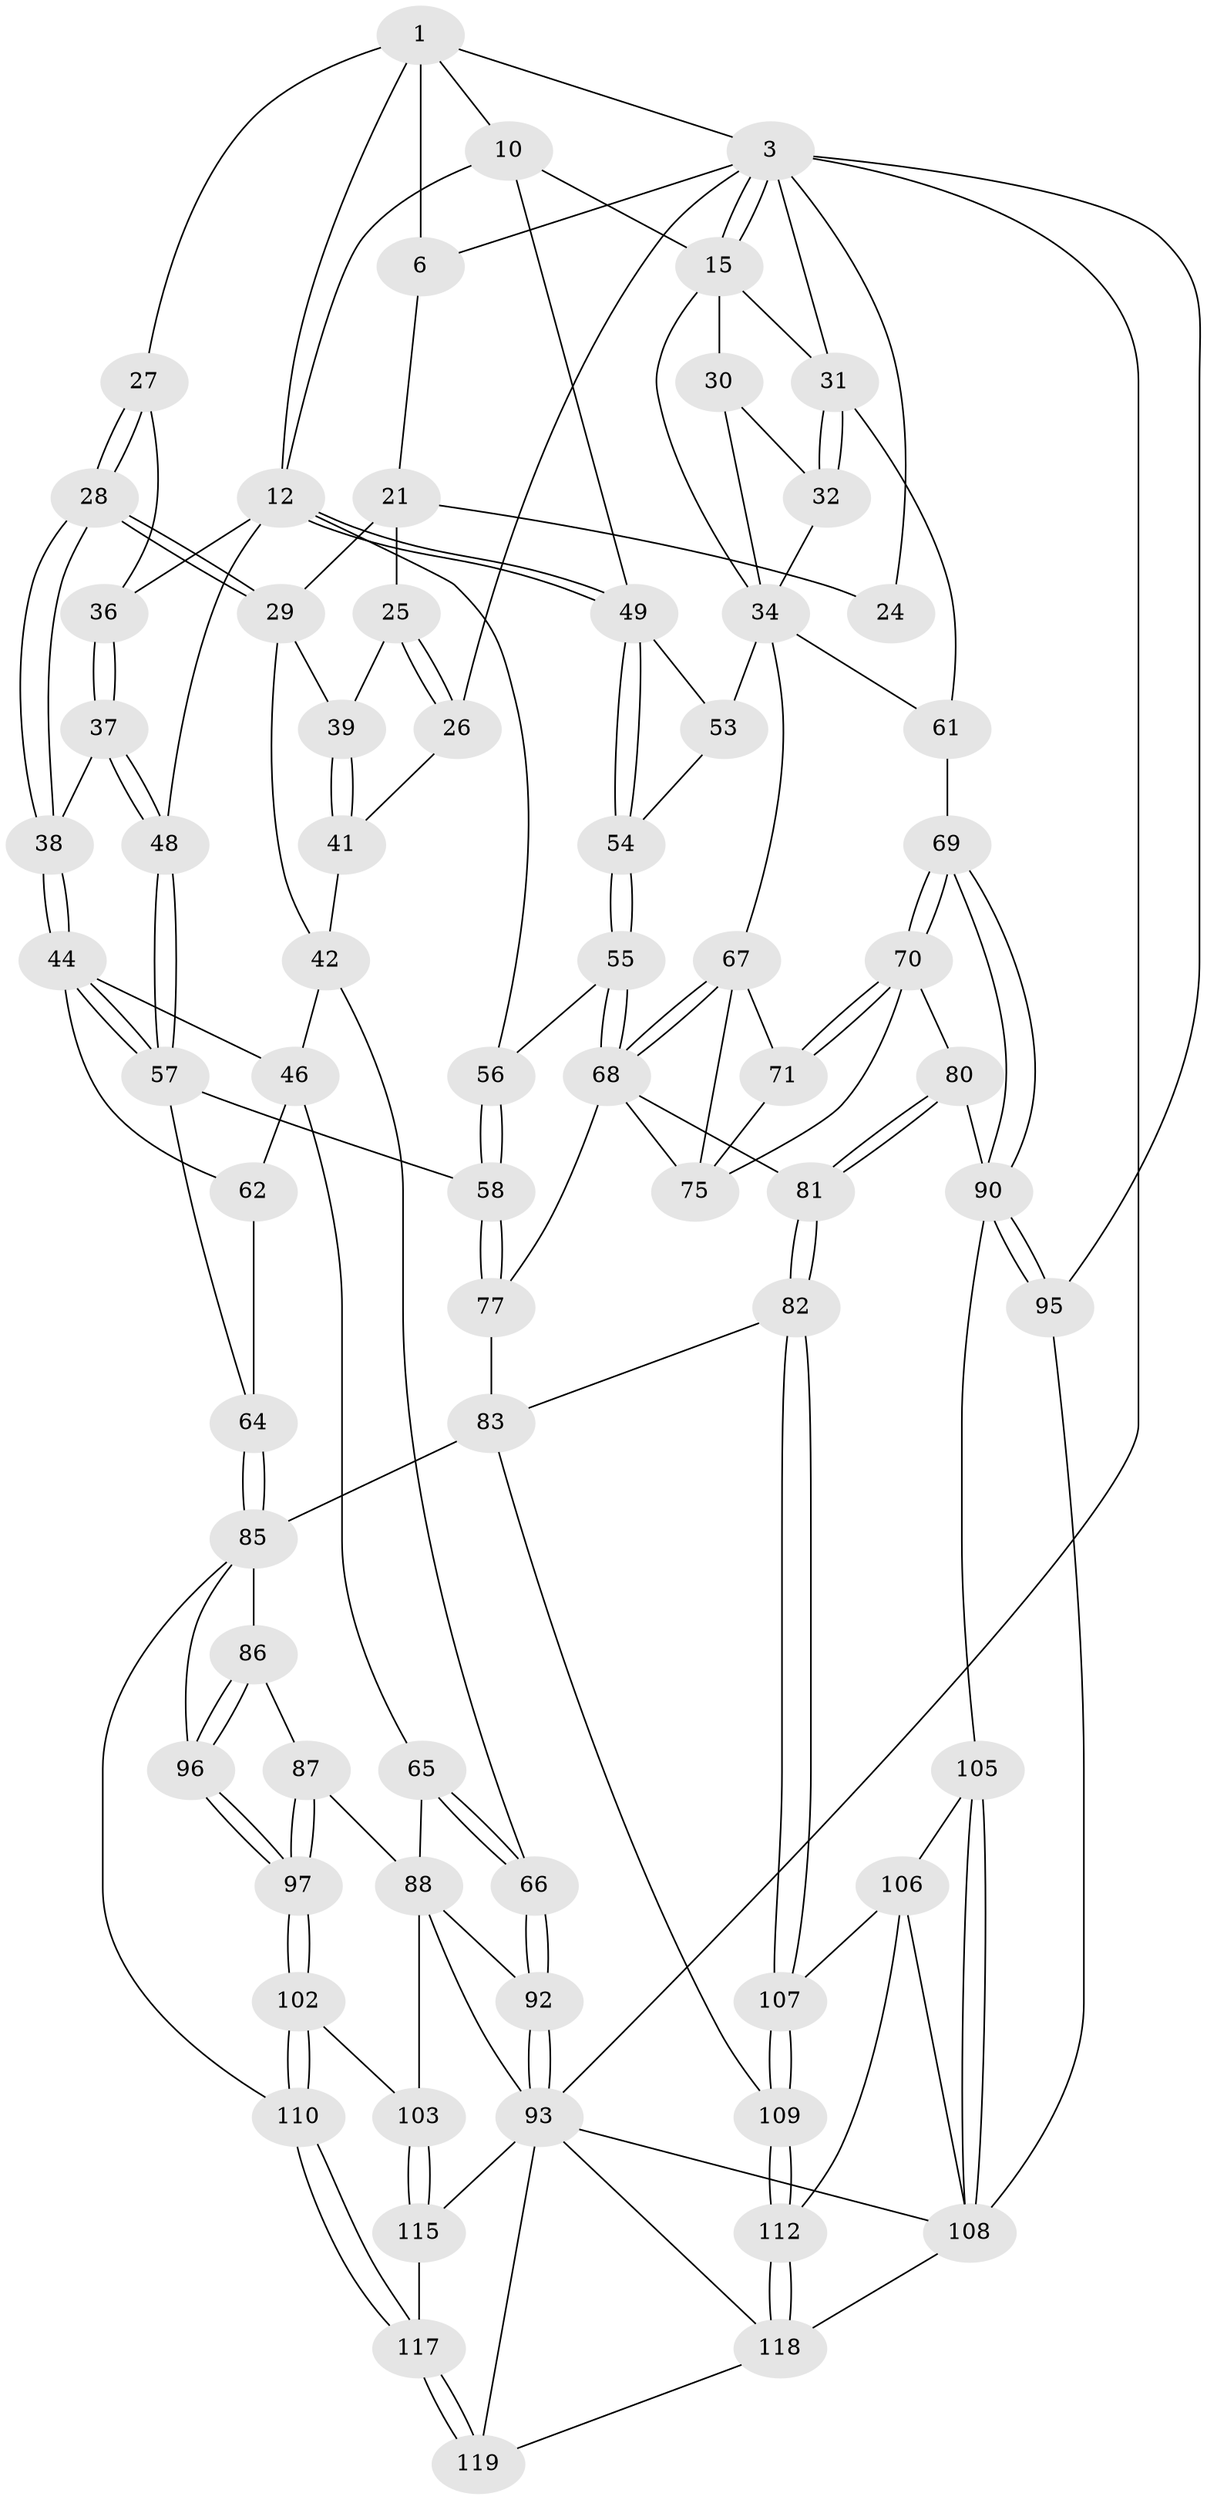 // original degree distribution, {3: 0.024793388429752067, 4: 0.256198347107438, 6: 0.24793388429752067, 5: 0.47107438016528924}
// Generated by graph-tools (version 1.1) at 2025/21/03/04/25 18:21:38]
// undirected, 72 vertices, 171 edges
graph export_dot {
graph [start="1"]
  node [color=gray90,style=filled];
  1 [pos="+0.5501171497945181+0",super="+2+7"];
  3 [pos="+1+0",super="+4+76"];
  6 [pos="+0.22582315996711008+0",super="+9"];
  10 [pos="+0.8947253882069783+0",super="+11"];
  12 [pos="+0.5981801097455356+0.17188697516104473",super="+13"];
  15 [pos="+1+0.15477120627899893",super="+16"];
  21 [pos="+0+0",super="+22"];
  24 [pos="+0+0"];
  25 [pos="+0.09662204374539407+0.14198575226921648"];
  26 [pos="+0+0.2387648363997945"];
  27 [pos="+0.3332196985846636+0.16863382515475198"];
  28 [pos="+0.2428699822695406+0.2445568200067394"];
  29 [pos="+0.1848456042543214+0.16505730895570508",super="+40"];
  30 [pos="+0.921547110721208+0.1484794463182795",super="+33"];
  31 [pos="+1+0.1650155039243968",super="+60"];
  32 [pos="+0.9668095141418767+0.18360177244208395"];
  34 [pos="+0.8681202794406212+0.25536933369538967",super="+35"];
  36 [pos="+0.35820941835644504+0.1760556892176071"];
  37 [pos="+0.3705744893667468+0.2652187230462153"];
  38 [pos="+0.24635651798619126+0.25620943749470065"];
  39 [pos="+0.13047214606685334+0.16212932314486997"];
  41 [pos="+0+0.3427620468166328"];
  42 [pos="+0.049324083777637855+0.3237116562512368",super="+43"];
  44 [pos="+0.23057959241606107+0.3157413049986909",super="+45"];
  46 [pos="+0.1803592059635923+0.33448776438975697",super="+63"];
  48 [pos="+0.4133511455275373+0.2866190903127345"];
  49 [pos="+0.6023094600820923+0.17594863162835306",super="+50"];
  53 [pos="+0.7849104181329098+0.3726276340118987"];
  54 [pos="+0.6139099108155925+0.359801971185376"];
  55 [pos="+0.6020173342889168+0.3863116366862645"];
  56 [pos="+0.43934368210745195+0.31986300478676505"];
  57 [pos="+0.3515706283723404+0.3742591457073052",super="+59"];
  58 [pos="+0.4732646682065056+0.46173757420589795"];
  61 [pos="+1+0.4446131983915936"];
  62 [pos="+0.2538275026806757+0.4651490689431752"];
  64 [pos="+0.31904846468493503+0.47678381265926983"];
  65 [pos="+0.12506592110354076+0.5356438196103417"];
  66 [pos="+0+0.5126903177811345"];
  67 [pos="+0.765652945878631+0.43539643269387457",super="+72"];
  68 [pos="+0.5940742189935885+0.4139473389621222",super="+73"];
  69 [pos="+0.9141744534414834+0.5557436973005146"];
  70 [pos="+0.7811914383757057+0.5227966806934925",super="+79"];
  71 [pos="+0.7665149757333802+0.49830282137940796"];
  75 [pos="+0.677110217790341+0.48865634062362595",super="+78"];
  77 [pos="+0.5053605272523014+0.4800222048124776"];
  80 [pos="+0.718919728169848+0.6379249385333257"];
  81 [pos="+0.6392336464200868+0.6601485490090858"];
  82 [pos="+0.6347886225830237+0.663243773879514"];
  83 [pos="+0.5110575869064429+0.59531504698014",super="+99+84"];
  85 [pos="+0.33835445435852946+0.6046762375888939",super="+89"];
  86 [pos="+0.3286906514908013+0.6108389396019902"];
  87 [pos="+0.19698168449587378+0.6085862392806461"];
  88 [pos="+0.18248022389668211+0.6046479132733623",super="+101"];
  90 [pos="+0.9032927757973072+0.5735284455248679",super="+91"];
  92 [pos="+0+0.6621566909668412"];
  93 [pos="+0+0.951267263996592",super="+94"];
  95 [pos="+0.9322463440348909+0.8359170358634974"];
  96 [pos="+0.3101584110190918+0.6927761298106299"];
  97 [pos="+0.2790424428552815+0.7435419710622365"];
  102 [pos="+0.2652272398026259+0.8033903945895362"];
  103 [pos="+0.22099070906749002+0.8104498866160513"];
  105 [pos="+0.8135235674548564+0.7791840560023807"];
  106 [pos="+0.6856586356152574+0.7997969873962066",super="+111"];
  107 [pos="+0.6338553309357784+0.6738758989989414"];
  108 [pos="+0.9116129064238333+0.843876024009199",super="+113"];
  109 [pos="+0.47802174491015564+0.8246974138260131"];
  110 [pos="+0.33007721254094563+0.8336945930650586"];
  112 [pos="+0.520539803320288+0.8874681724524512"];
  115 [pos="+0.1504254306639237+0.921605517907165"];
  117 [pos="+0.3273274623803221+0.9595638605262863"];
  118 [pos="+0.48532001564598537+1",super="+121"];
  119 [pos="+0.4044572011906054+1"];
  1 -- 10;
  1 -- 3;
  1 -- 27;
  1 -- 6;
  1 -- 12;
  3 -- 15;
  3 -- 15;
  3 -- 6;
  3 -- 24;
  3 -- 26;
  3 -- 93 [weight=2];
  3 -- 95;
  3 -- 31;
  6 -- 21;
  10 -- 15 [weight=2];
  10 -- 49;
  10 -- 12;
  12 -- 49;
  12 -- 49;
  12 -- 48;
  12 -- 36;
  12 -- 56;
  15 -- 31;
  15 -- 34;
  15 -- 30 [weight=2];
  21 -- 25;
  21 -- 24;
  21 -- 29;
  25 -- 26;
  25 -- 26;
  25 -- 39;
  26 -- 41;
  27 -- 28;
  27 -- 28;
  27 -- 36;
  28 -- 29;
  28 -- 29;
  28 -- 38;
  28 -- 38;
  29 -- 42;
  29 -- 39;
  30 -- 32;
  30 -- 34;
  31 -- 32;
  31 -- 32;
  31 -- 61;
  32 -- 34;
  34 -- 67;
  34 -- 53;
  34 -- 61;
  36 -- 37;
  36 -- 37;
  37 -- 38;
  37 -- 48;
  37 -- 48;
  38 -- 44;
  38 -- 44;
  39 -- 41;
  39 -- 41;
  41 -- 42;
  42 -- 46;
  42 -- 66;
  44 -- 57;
  44 -- 57;
  44 -- 46;
  44 -- 62;
  46 -- 65;
  46 -- 62;
  48 -- 57;
  48 -- 57;
  49 -- 54;
  49 -- 54;
  49 -- 53;
  53 -- 54;
  54 -- 55;
  54 -- 55;
  55 -- 56;
  55 -- 68;
  55 -- 68;
  56 -- 58;
  56 -- 58;
  57 -- 64;
  57 -- 58;
  58 -- 77;
  58 -- 77;
  61 -- 69;
  62 -- 64;
  64 -- 85;
  64 -- 85;
  65 -- 66;
  65 -- 66;
  65 -- 88;
  66 -- 92;
  66 -- 92;
  67 -- 68;
  67 -- 68;
  67 -- 75;
  67 -- 71;
  68 -- 81;
  68 -- 75;
  68 -- 77;
  69 -- 70;
  69 -- 70;
  69 -- 90;
  69 -- 90;
  70 -- 71;
  70 -- 71;
  70 -- 80;
  70 -- 75;
  71 -- 75;
  77 -- 83;
  80 -- 81;
  80 -- 81;
  80 -- 90;
  81 -- 82;
  81 -- 82;
  82 -- 83;
  82 -- 107;
  82 -- 107;
  83 -- 109;
  83 -- 85 [weight=2];
  85 -- 86;
  85 -- 96;
  85 -- 110;
  86 -- 87;
  86 -- 96;
  86 -- 96;
  87 -- 88;
  87 -- 97;
  87 -- 97;
  88 -- 92;
  88 -- 93;
  88 -- 103;
  90 -- 95;
  90 -- 95;
  90 -- 105;
  92 -- 93;
  92 -- 93;
  93 -- 108;
  93 -- 115;
  93 -- 118;
  93 -- 119;
  95 -- 108;
  96 -- 97;
  96 -- 97;
  97 -- 102;
  97 -- 102;
  102 -- 103;
  102 -- 110;
  102 -- 110;
  103 -- 115;
  103 -- 115;
  105 -- 106;
  105 -- 108;
  105 -- 108;
  106 -- 107;
  106 -- 112;
  106 -- 108;
  107 -- 109;
  107 -- 109;
  108 -- 118;
  109 -- 112;
  109 -- 112;
  110 -- 117;
  110 -- 117;
  112 -- 118;
  112 -- 118;
  115 -- 117;
  117 -- 119;
  117 -- 119;
  118 -- 119;
}
